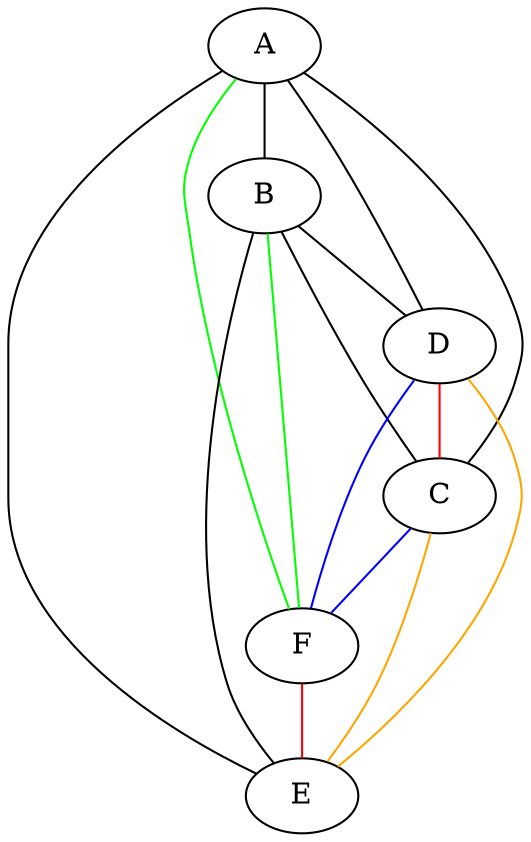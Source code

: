 strict graph "" {
A;
B;
D;
C;
F;
E;
A -- C  [color=black];
A -- F  [color=green];
A -- E  [color=black];
A -- B  [color=black];
A -- D  [color=black];
B -- C  [color=black];
B -- F  [color=green];
B -- E  [color=black];
B -- D  [color=black];
D -- C  [color=red];
D -- F  [color=blue];
D -- E  [color=orange];
C -- F  [color=blue];
C -- E  [color=orange];
F -- E  [color=red];
}
